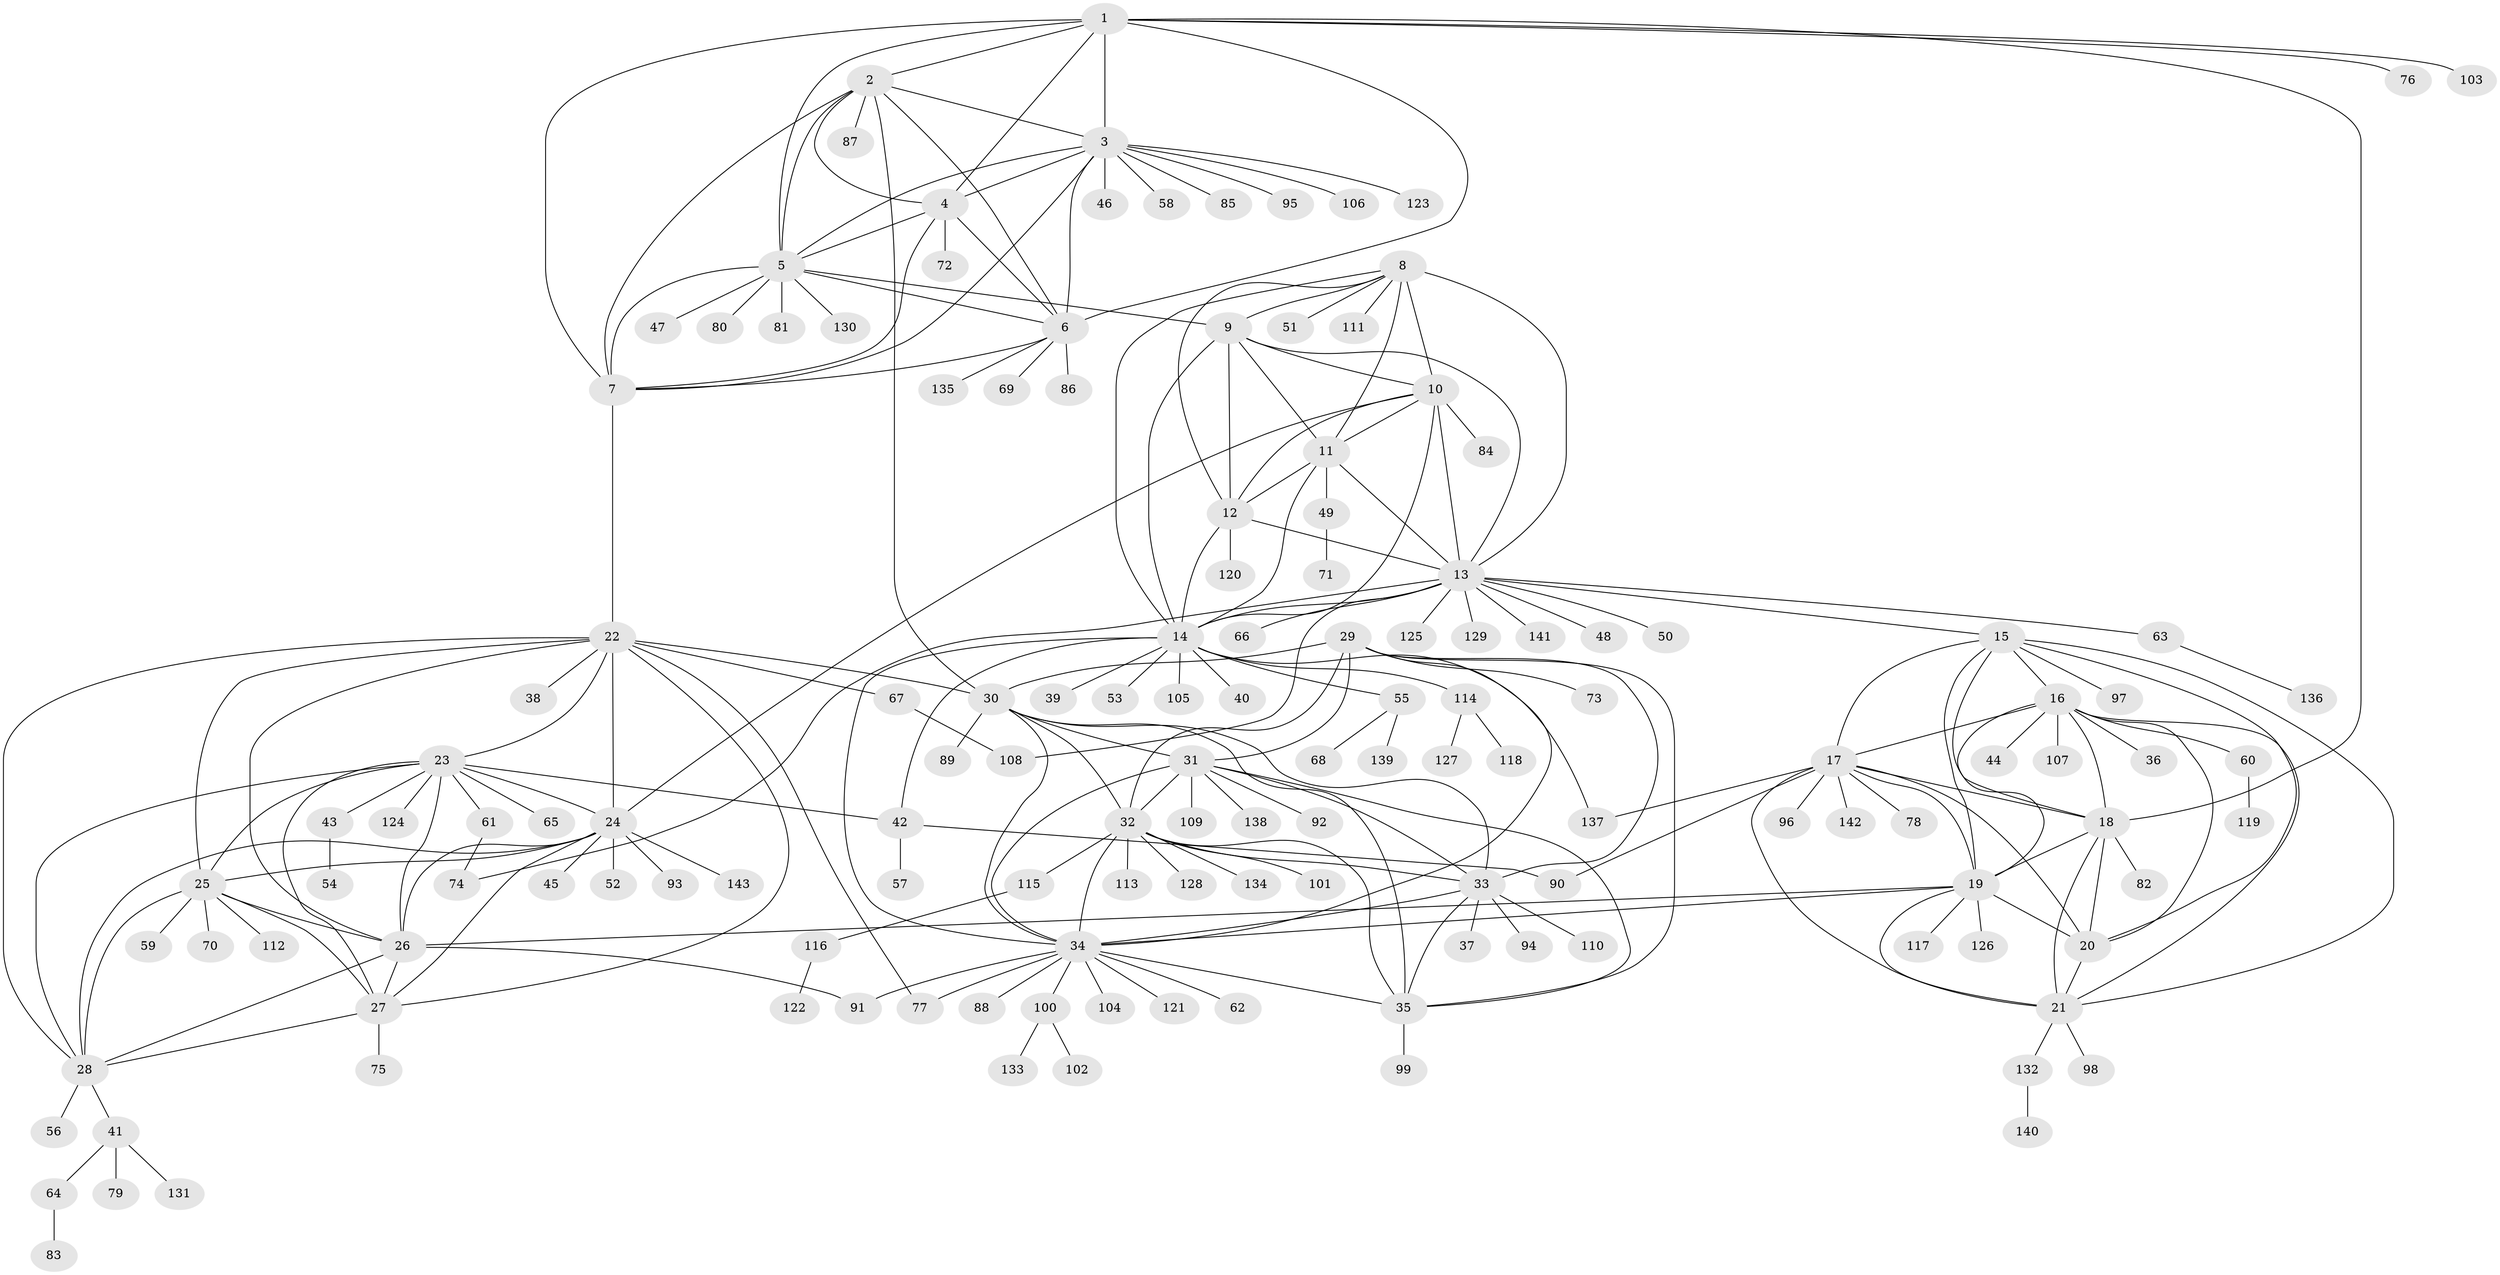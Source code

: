 // coarse degree distribution, {7: 0.034482758620689655, 4: 0.06896551724137931, 3: 0.017241379310344827, 2: 0.05172413793103448, 1: 0.7413793103448276, 13: 0.017241379310344827, 11: 0.017241379310344827, 12: 0.034482758620689655, 10: 0.017241379310344827}
// Generated by graph-tools (version 1.1) at 2025/37/03/04/25 23:37:48]
// undirected, 143 vertices, 230 edges
graph export_dot {
  node [color=gray90,style=filled];
  1;
  2;
  3;
  4;
  5;
  6;
  7;
  8;
  9;
  10;
  11;
  12;
  13;
  14;
  15;
  16;
  17;
  18;
  19;
  20;
  21;
  22;
  23;
  24;
  25;
  26;
  27;
  28;
  29;
  30;
  31;
  32;
  33;
  34;
  35;
  36;
  37;
  38;
  39;
  40;
  41;
  42;
  43;
  44;
  45;
  46;
  47;
  48;
  49;
  50;
  51;
  52;
  53;
  54;
  55;
  56;
  57;
  58;
  59;
  60;
  61;
  62;
  63;
  64;
  65;
  66;
  67;
  68;
  69;
  70;
  71;
  72;
  73;
  74;
  75;
  76;
  77;
  78;
  79;
  80;
  81;
  82;
  83;
  84;
  85;
  86;
  87;
  88;
  89;
  90;
  91;
  92;
  93;
  94;
  95;
  96;
  97;
  98;
  99;
  100;
  101;
  102;
  103;
  104;
  105;
  106;
  107;
  108;
  109;
  110;
  111;
  112;
  113;
  114;
  115;
  116;
  117;
  118;
  119;
  120;
  121;
  122;
  123;
  124;
  125;
  126;
  127;
  128;
  129;
  130;
  131;
  132;
  133;
  134;
  135;
  136;
  137;
  138;
  139;
  140;
  141;
  142;
  143;
  1 -- 2;
  1 -- 3;
  1 -- 4;
  1 -- 5;
  1 -- 6;
  1 -- 7;
  1 -- 18;
  1 -- 76;
  1 -- 103;
  2 -- 3;
  2 -- 4;
  2 -- 5;
  2 -- 6;
  2 -- 7;
  2 -- 30;
  2 -- 87;
  3 -- 4;
  3 -- 5;
  3 -- 6;
  3 -- 7;
  3 -- 46;
  3 -- 58;
  3 -- 85;
  3 -- 95;
  3 -- 106;
  3 -- 123;
  4 -- 5;
  4 -- 6;
  4 -- 7;
  4 -- 72;
  5 -- 6;
  5 -- 7;
  5 -- 9;
  5 -- 47;
  5 -- 80;
  5 -- 81;
  5 -- 130;
  6 -- 7;
  6 -- 69;
  6 -- 86;
  6 -- 135;
  7 -- 22;
  8 -- 9;
  8 -- 10;
  8 -- 11;
  8 -- 12;
  8 -- 13;
  8 -- 14;
  8 -- 51;
  8 -- 111;
  9 -- 10;
  9 -- 11;
  9 -- 12;
  9 -- 13;
  9 -- 14;
  10 -- 11;
  10 -- 12;
  10 -- 13;
  10 -- 14;
  10 -- 24;
  10 -- 84;
  11 -- 12;
  11 -- 13;
  11 -- 14;
  11 -- 49;
  12 -- 13;
  12 -- 14;
  12 -- 120;
  13 -- 14;
  13 -- 15;
  13 -- 48;
  13 -- 50;
  13 -- 63;
  13 -- 66;
  13 -- 74;
  13 -- 108;
  13 -- 125;
  13 -- 129;
  13 -- 141;
  14 -- 34;
  14 -- 39;
  14 -- 40;
  14 -- 42;
  14 -- 53;
  14 -- 55;
  14 -- 105;
  14 -- 114;
  14 -- 137;
  15 -- 16;
  15 -- 17;
  15 -- 18;
  15 -- 19;
  15 -- 20;
  15 -- 21;
  15 -- 97;
  16 -- 17;
  16 -- 18;
  16 -- 19;
  16 -- 20;
  16 -- 21;
  16 -- 36;
  16 -- 44;
  16 -- 60;
  16 -- 107;
  17 -- 18;
  17 -- 19;
  17 -- 20;
  17 -- 21;
  17 -- 78;
  17 -- 90;
  17 -- 96;
  17 -- 137;
  17 -- 142;
  18 -- 19;
  18 -- 20;
  18 -- 21;
  18 -- 82;
  19 -- 20;
  19 -- 21;
  19 -- 26;
  19 -- 34;
  19 -- 117;
  19 -- 126;
  20 -- 21;
  21 -- 98;
  21 -- 132;
  22 -- 23;
  22 -- 24;
  22 -- 25;
  22 -- 26;
  22 -- 27;
  22 -- 28;
  22 -- 30;
  22 -- 38;
  22 -- 67;
  22 -- 77;
  23 -- 24;
  23 -- 25;
  23 -- 26;
  23 -- 27;
  23 -- 28;
  23 -- 42;
  23 -- 43;
  23 -- 61;
  23 -- 65;
  23 -- 124;
  24 -- 25;
  24 -- 26;
  24 -- 27;
  24 -- 28;
  24 -- 45;
  24 -- 52;
  24 -- 93;
  24 -- 143;
  25 -- 26;
  25 -- 27;
  25 -- 28;
  25 -- 59;
  25 -- 70;
  25 -- 112;
  26 -- 27;
  26 -- 28;
  26 -- 91;
  27 -- 28;
  27 -- 75;
  28 -- 41;
  28 -- 56;
  29 -- 30;
  29 -- 31;
  29 -- 32;
  29 -- 33;
  29 -- 34;
  29 -- 35;
  29 -- 73;
  30 -- 31;
  30 -- 32;
  30 -- 33;
  30 -- 34;
  30 -- 35;
  30 -- 89;
  31 -- 32;
  31 -- 33;
  31 -- 34;
  31 -- 35;
  31 -- 92;
  31 -- 109;
  31 -- 138;
  32 -- 33;
  32 -- 34;
  32 -- 35;
  32 -- 101;
  32 -- 113;
  32 -- 115;
  32 -- 128;
  32 -- 134;
  33 -- 34;
  33 -- 35;
  33 -- 37;
  33 -- 94;
  33 -- 110;
  34 -- 35;
  34 -- 62;
  34 -- 77;
  34 -- 88;
  34 -- 91;
  34 -- 100;
  34 -- 104;
  34 -- 121;
  35 -- 99;
  41 -- 64;
  41 -- 79;
  41 -- 131;
  42 -- 57;
  42 -- 90;
  43 -- 54;
  49 -- 71;
  55 -- 68;
  55 -- 139;
  60 -- 119;
  61 -- 74;
  63 -- 136;
  64 -- 83;
  67 -- 108;
  100 -- 102;
  100 -- 133;
  114 -- 118;
  114 -- 127;
  115 -- 116;
  116 -- 122;
  132 -- 140;
}
